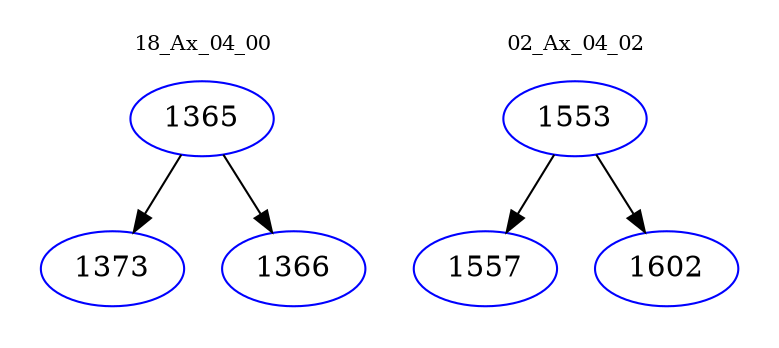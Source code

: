 digraph{
subgraph cluster_0 {
color = white
label = "18_Ax_04_00";
fontsize=10;
T0_1365 [label="1365", color="blue"]
T0_1365 -> T0_1373 [color="black"]
T0_1373 [label="1373", color="blue"]
T0_1365 -> T0_1366 [color="black"]
T0_1366 [label="1366", color="blue"]
}
subgraph cluster_1 {
color = white
label = "02_Ax_04_02";
fontsize=10;
T1_1553 [label="1553", color="blue"]
T1_1553 -> T1_1557 [color="black"]
T1_1557 [label="1557", color="blue"]
T1_1553 -> T1_1602 [color="black"]
T1_1602 [label="1602", color="blue"]
}
}
